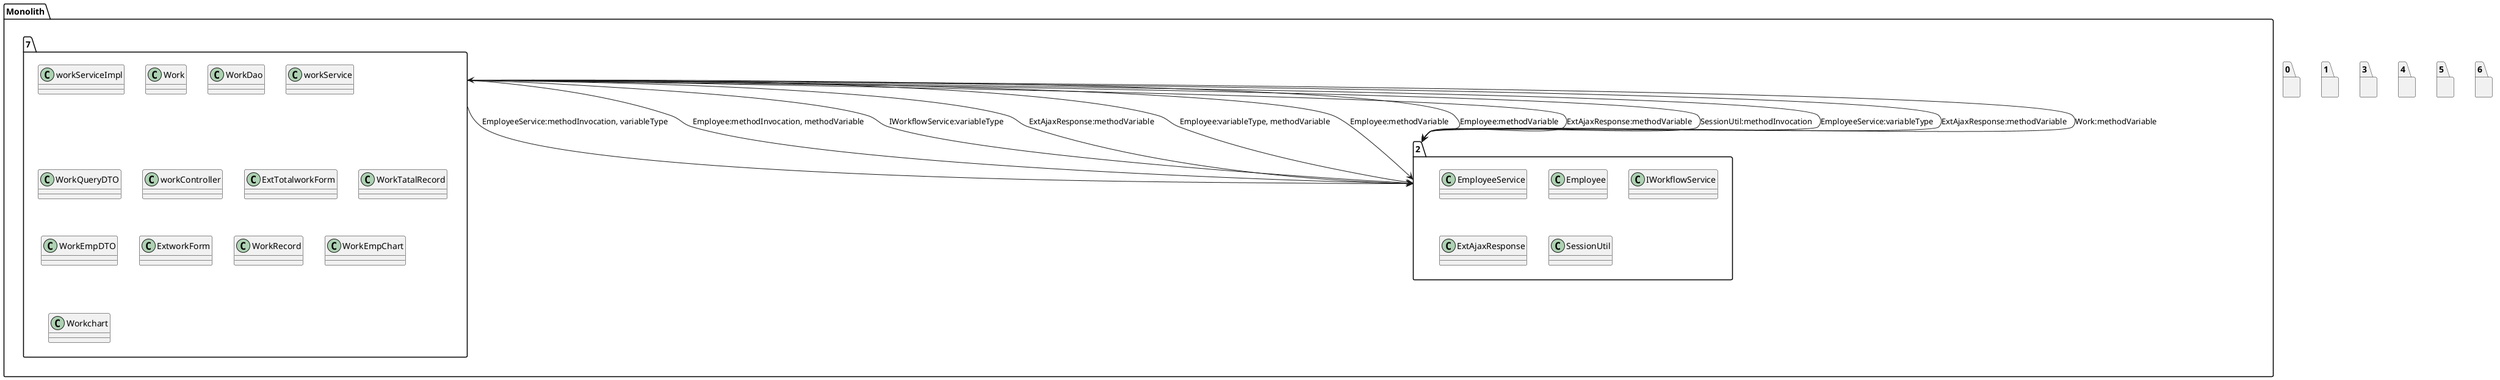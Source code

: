 @startuml
package "Monolith" {
package "7"{
class workServiceImpl
class Work
class WorkDao
class workService
class WorkQueryDTO
class workController
class ExtTotalworkForm
class WorkTatalRecord
class WorkEmpDTO
class ExtworkForm
class WorkRecord
class WorkEmpChart
class Workchart
}
package "2"{
class EmployeeService
class Employee
class IWorkflowService
class ExtAjaxResponse
class Employee
class Employee
class Employee
class ExtAjaxResponse
class SessionUtil
class EmployeeService
class ExtAjaxResponse
}
}
package "0"{
}
package "1"{
}
package "3"{
}
package "4"{
}
package "5"{
}
package "6"{
}
package "8"{
}
package "9"{
}
package "10"{
}
package "11"{
}
package "12"{
}
package "13"{
}
package "14"{
}
package "15"{
}
package "16"{
}
"7"-->"2":EmployeeService:methodInvocation, variableType
"7"-->"2":Employee:methodInvocation, methodVariable
"7"-->"2":IWorkflowService:variableType
"7"-->"2":ExtAjaxResponse:methodVariable
"7"-->"2":Employee:variableType, methodVariable
"7"-->"2":Employee:methodVariable
"7"-->"2":Employee:methodVariable
"7"-->"2":ExtAjaxResponse:methodVariable
"7"-->"2":SessionUtil:methodInvocation
"7"-->"2":EmployeeService:variableType
"7"-->"2":ExtAjaxResponse:methodVariable
"2"-->"7":Work:methodVariable
@enduml